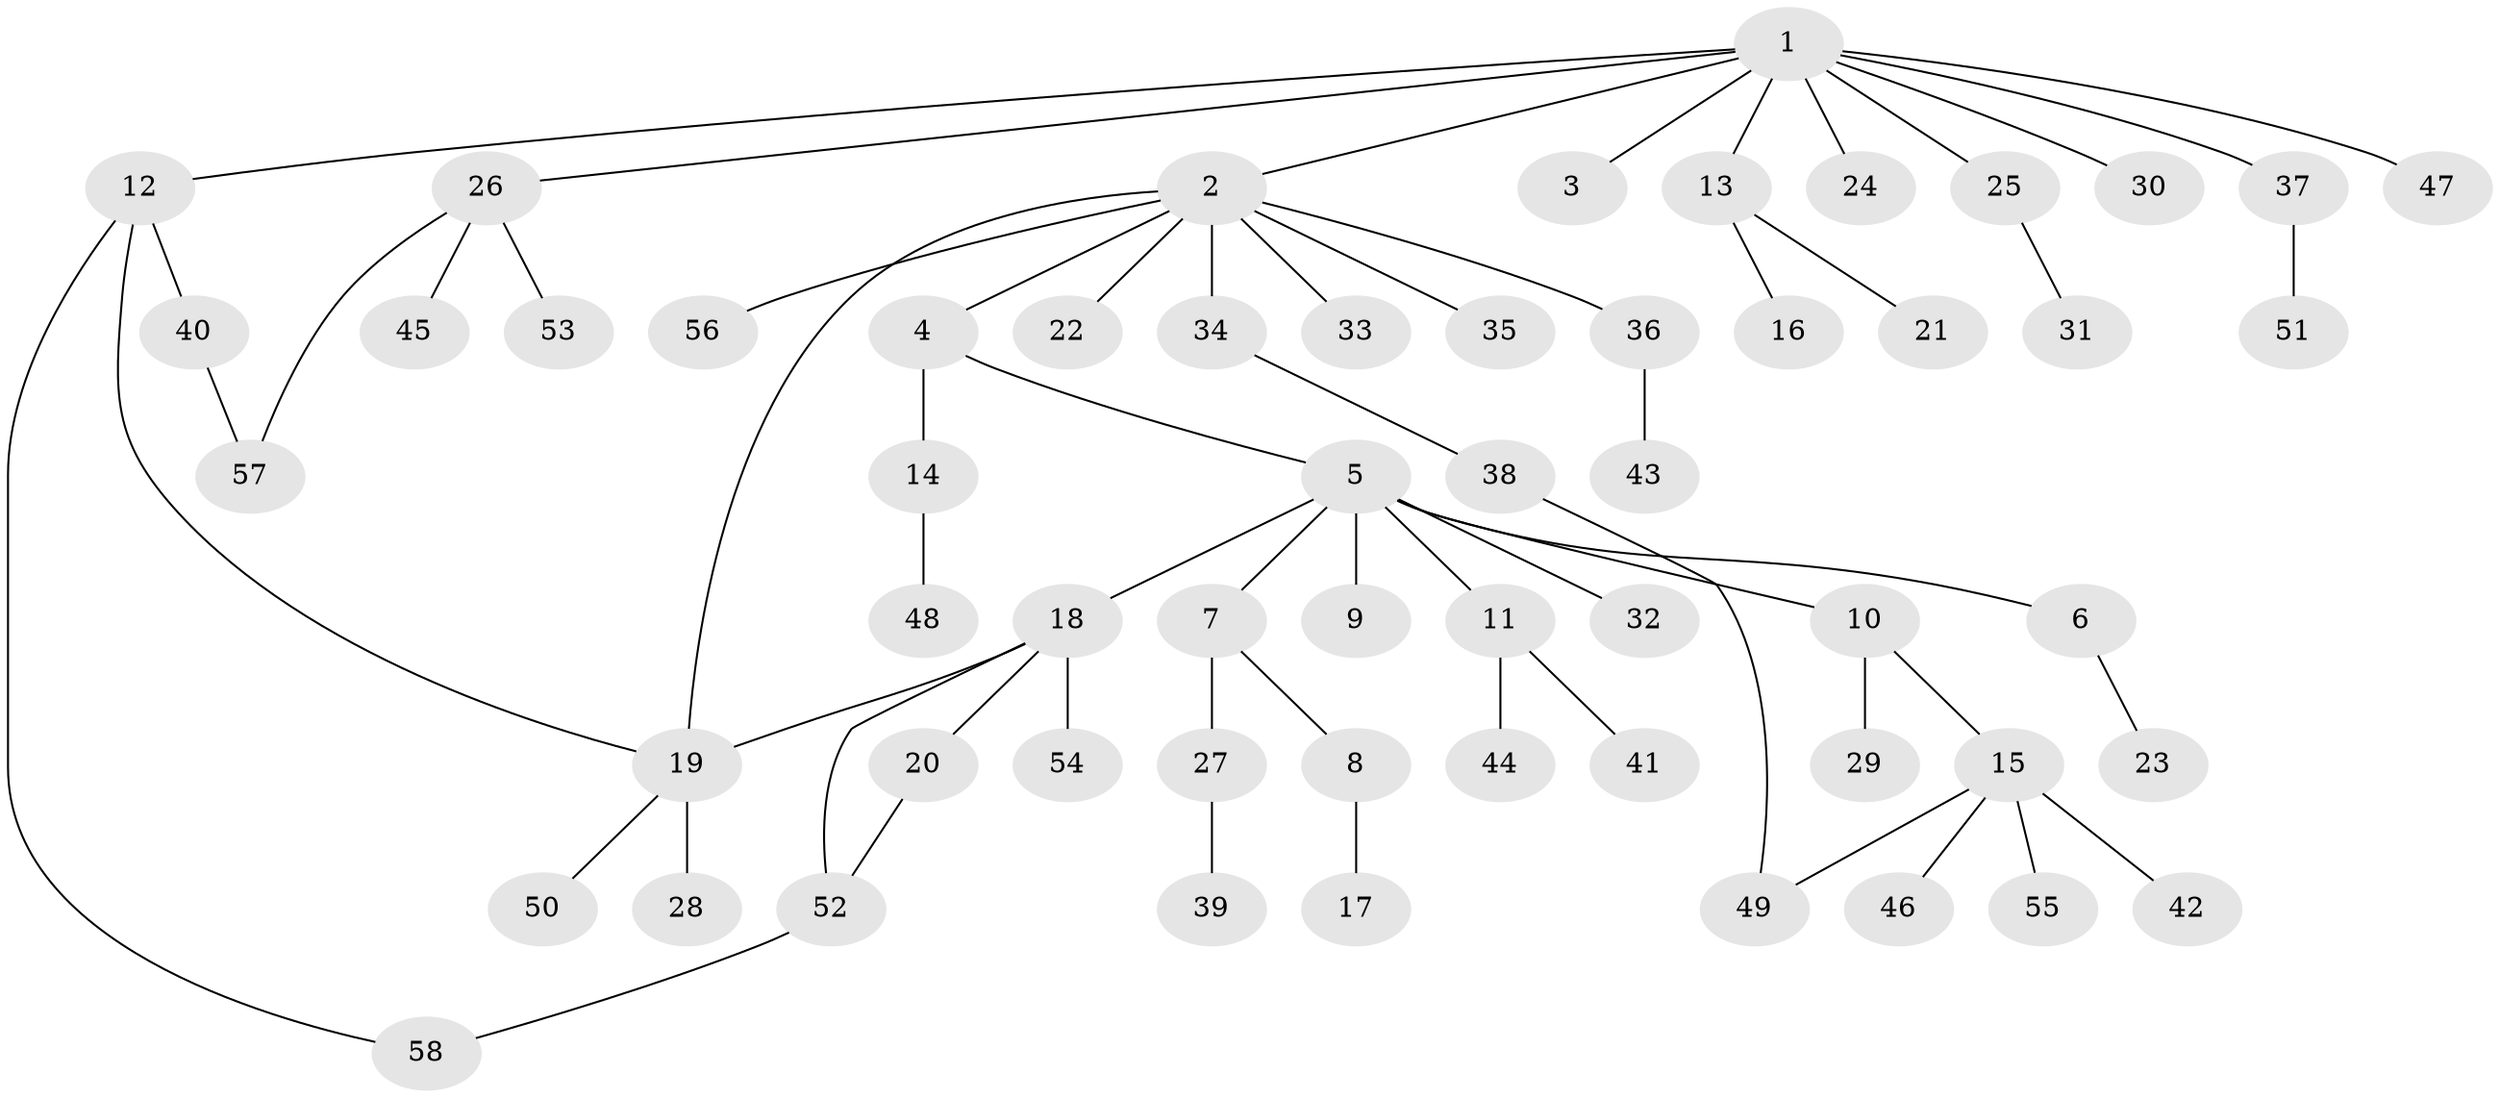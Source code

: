 // coarse degree distribution, {12: 0.025, 9: 0.025, 1: 0.675, 3: 0.05, 7: 0.025, 6: 0.025, 2: 0.1, 4: 0.05, 5: 0.025}
// Generated by graph-tools (version 1.1) at 2025/41/03/06/25 10:41:44]
// undirected, 58 vertices, 63 edges
graph export_dot {
graph [start="1"]
  node [color=gray90,style=filled];
  1;
  2;
  3;
  4;
  5;
  6;
  7;
  8;
  9;
  10;
  11;
  12;
  13;
  14;
  15;
  16;
  17;
  18;
  19;
  20;
  21;
  22;
  23;
  24;
  25;
  26;
  27;
  28;
  29;
  30;
  31;
  32;
  33;
  34;
  35;
  36;
  37;
  38;
  39;
  40;
  41;
  42;
  43;
  44;
  45;
  46;
  47;
  48;
  49;
  50;
  51;
  52;
  53;
  54;
  55;
  56;
  57;
  58;
  1 -- 2;
  1 -- 3;
  1 -- 12;
  1 -- 13;
  1 -- 24;
  1 -- 25;
  1 -- 26;
  1 -- 30;
  1 -- 37;
  1 -- 47;
  2 -- 4;
  2 -- 19;
  2 -- 22;
  2 -- 33;
  2 -- 34;
  2 -- 35;
  2 -- 36;
  2 -- 56;
  4 -- 5;
  4 -- 14;
  5 -- 6;
  5 -- 7;
  5 -- 9;
  5 -- 10;
  5 -- 11;
  5 -- 18;
  5 -- 32;
  6 -- 23;
  7 -- 8;
  7 -- 27;
  8 -- 17;
  10 -- 15;
  10 -- 29;
  11 -- 41;
  11 -- 44;
  12 -- 19;
  12 -- 40;
  12 -- 58;
  13 -- 16;
  13 -- 21;
  14 -- 48;
  15 -- 42;
  15 -- 46;
  15 -- 49;
  15 -- 55;
  18 -- 19;
  18 -- 20;
  18 -- 52;
  18 -- 54;
  19 -- 28;
  19 -- 50;
  20 -- 52;
  25 -- 31;
  26 -- 45;
  26 -- 53;
  26 -- 57;
  27 -- 39;
  34 -- 38;
  36 -- 43;
  37 -- 51;
  38 -- 49;
  40 -- 57;
  52 -- 58;
}
